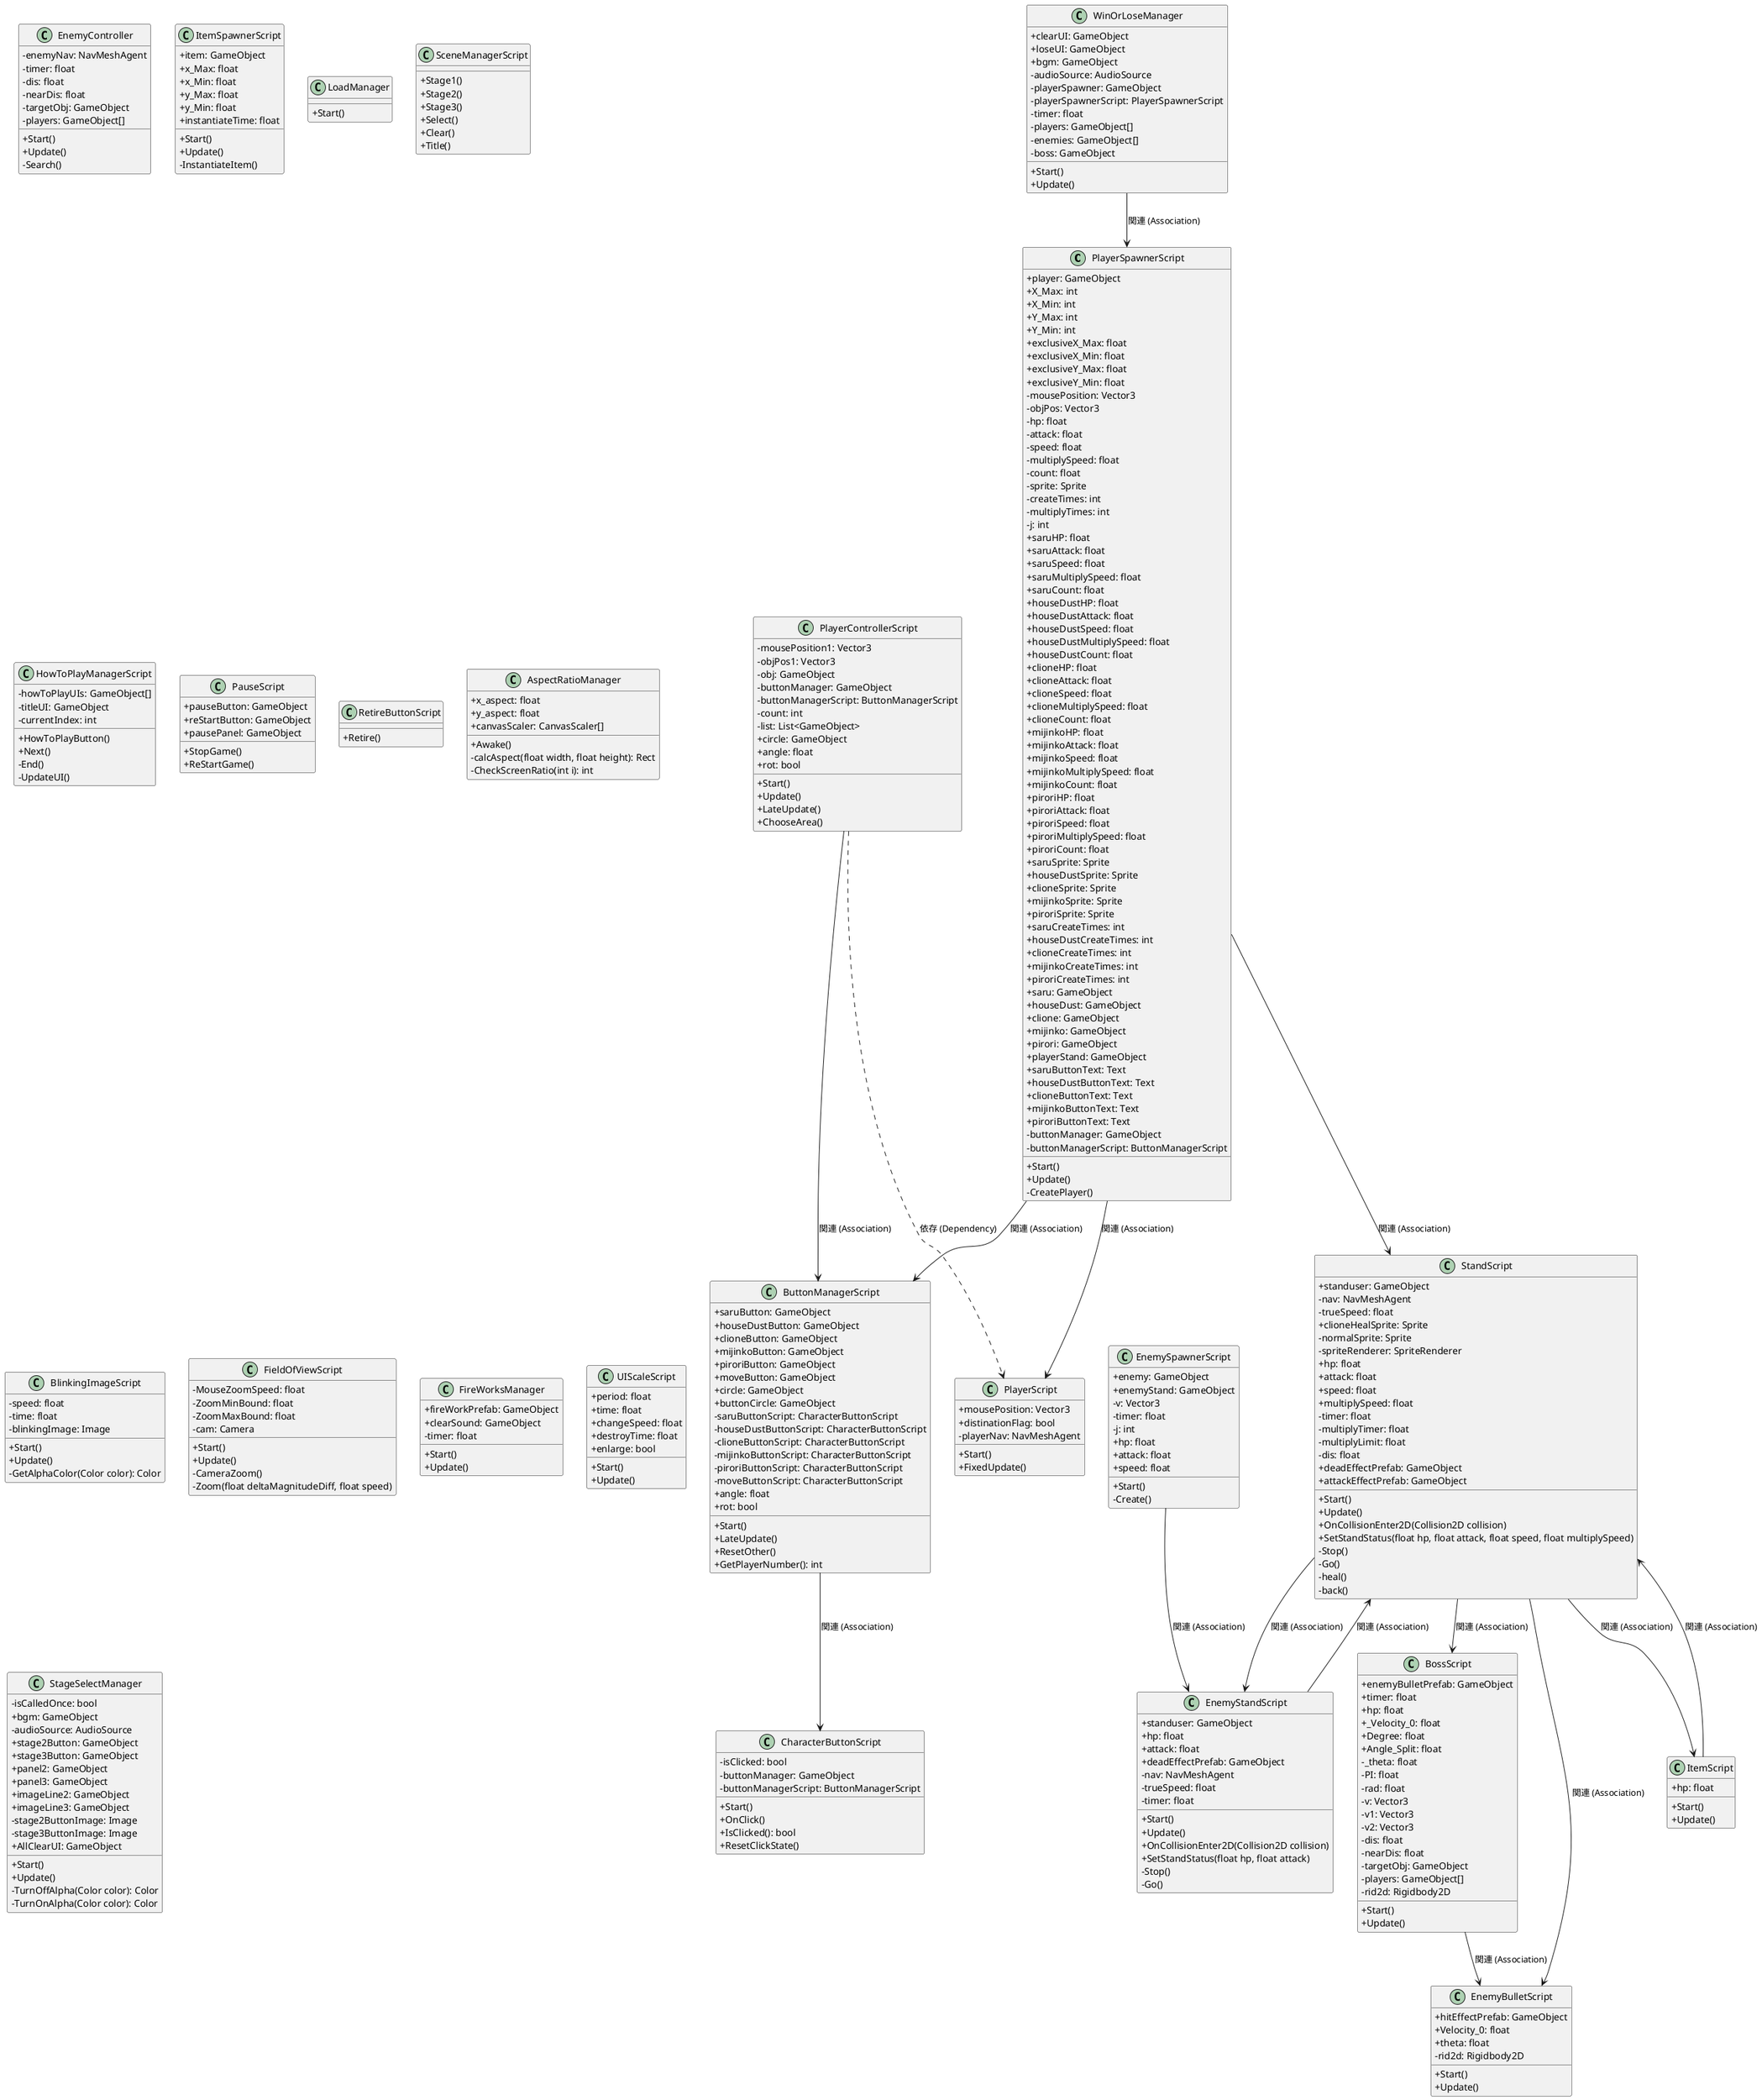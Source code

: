 ﻿@startuml Bacterians
skinparam classAttributeIconSize 0

class PlayerSpawnerScript {
    + player: GameObject
    + X_Max: int
    + X_Min: int
    + Y_Max: int
    + Y_Min: int
    + exclusiveX_Max: float
    + exclusiveX_Min: float
    + exclusiveY_Max: float
    + exclusiveY_Min: float
    - mousePosition: Vector3
    - objPos: Vector3
    - hp: float
    - attack: float
    - speed: float
    - multiplySpeed: float
    - count: float
    - sprite: Sprite
    - createTimes: int
    - multiplyTimes: int
    - j: int
    + saruHP: float
    + saruAttack: float
    + saruSpeed: float
    + saruMultiplySpeed: float
    + saruCount: float
    + houseDustHP: float
    + houseDustAttack: float
    + houseDustSpeed: float
    + houseDustMultiplySpeed: float
    + houseDustCount: float
    + clioneHP: float
    + clioneAttack: float
    + clioneSpeed: float
    + clioneMultiplySpeed: float
    + clioneCount: float
    + mijinkoHP: float
    + mijinkoAttack: float
    + mijinkoSpeed: float
    + mijinkoMultiplySpeed: float
    + mijinkoCount: float
    + piroriHP: float
    + piroriAttack: float
    + piroriSpeed: float
    + piroriMultiplySpeed: float
    + piroriCount: float
    + saruSprite: Sprite
    + houseDustSprite: Sprite
    + clioneSprite: Sprite
    + mijinkoSprite: Sprite
    + piroriSprite: Sprite
    + saruCreateTimes: int
    + houseDustCreateTimes: int
    + clioneCreateTimes: int
    + mijinkoCreateTimes: int
    + piroriCreateTimes: int
    + saru: GameObject
    + houseDust: GameObject
    + clione: GameObject
    + mijinko: GameObject
    + pirori: GameObject
    + playerStand: GameObject
    + saruButtonText: Text
    + houseDustButtonText: Text
    + clioneButtonText: Text
    + mijinkoButtonText: Text
    + piroriButtonText: Text
    - buttonManager: GameObject
    - buttonManagerScript: ButtonManagerScript
    + Start()
    + Update()
    - CreatePlayer()
}

class EnemySpawnerScript {
    + enemy: GameObject
    + enemyStand: GameObject
    - v: Vector3
    - timer: float
    - j: int
    + hp: float
    + attack: float
    + speed: float
    + Start()
    - Create()
}

class ButtonManagerScript{
    + saruButton: GameObject
    + houseDustButton: GameObject
    + clioneButton: GameObject
    + mijinkoButton: GameObject
    + piroriButton: GameObject
    + moveButton: GameObject
    + circle: GameObject
    + buttonCircle: GameObject
    - saruButtonScript: CharacterButtonScript
    - houseDustButtonScript: CharacterButtonScript
    - clioneButtonScript: CharacterButtonScript
    - mijinkoButtonScript: CharacterButtonScript
    - piroriButtonScript: CharacterButtonScript
    - moveButtonScript: CharacterButtonScript
    + angle: float
    + rot: bool
    + Start()
    + LateUpdate()
    + ResetOther()
    + GetPlayerNumber(): int
}

class PlayerControllerScript{
    - mousePosition1: Vector3
    - objPos1: Vector3
    - obj: GameObject
    - buttonManager: GameObject
    - buttonManagerScript: ButtonManagerScript
    - count: int
    - list: List<GameObject>
    + circle: GameObject
    + angle: float
    + rot: bool
    + Start()
    + Update()
    + LateUpdate()
    + ChooseArea()
}

class PlayerScript{
    + mousePosition: Vector3
    + distinationFlag: bool
    - playerNav: NavMeshAgent
    + Start()
    + FixedUpdate()
}

class EnemyController {
    - enemyNav: NavMeshAgent
    - timer: float
    - dis: float
    - nearDis: float
    - targetObj: GameObject
    - players: GameObject[]
    + Start()
    + Update()
    - Search()
}

class StandScript {
    + standuser: GameObject
    - nav: NavMeshAgent
    - trueSpeed: float
    + clioneHealSprite: Sprite
    - normalSprite: Sprite
    - spriteRenderer: SpriteRenderer
    + hp: float
    + attack: float
    + speed: float
    + multiplySpeed: float
    - timer: float
    - multiplyTimer: float
    - multiplyLimit: float
    - dis: float
    + deadEffectPrefab: GameObject
    + attackEffectPrefab: GameObject
    + Start()
    + Update()
    + OnCollisionEnter2D(Collision2D collision)
    + SetStandStatus(float hp, float attack, float speed, float multiplySpeed)
    - Stop()
    - Go()
    - heal()
    - back()
}

class EnemyStandScript {
    + standuser: GameObject
    + hp: float
    + attack: float
    + deadEffectPrefab: GameObject
    - nav: NavMeshAgent
    - trueSpeed: float
    - timer: float
    + Start()
    + Update()
    + OnCollisionEnter2D(Collision2D collision)
    + SetStandStatus(float hp, float attack)
    - Stop()
    - Go()
}

class BossScript {
    + enemyBulletPrefab: GameObject
    + timer: float
    + hp: float
    + _Velocity_0: float
    + Degree: float
    + Angle_Split: float
    - _theta: float
    - PI: float
    - rad: float
    - v: Vector3
    - v1: Vector3
    - v2: Vector3
    - dis: float
    - nearDis: float
    - targetObj: GameObject
    - players: GameObject[]
    - rid2d: Rigidbody2D
    + Start()
    + Update()
}

class EnemyBulletScript {
    + hitEffectPrefab: GameObject
    + Velocity_0: float
    + theta: float
    - rid2d: Rigidbody2D
    + Start()
    + Update()
}


class ItemScript {
    + hp: float
    + Start()
    + Update()
}

class ItemSpawnerScript {
    + item: GameObject
    + x_Max: float
    + x_Min: float
    + y_Max: float
    + y_Min: float
    + instantiateTime: float
    + Start()
    + Update()
    - InstantiateItem()
}


class LoadManager {
    + Start()
}

class WinOrLoseManager {
    + clearUI: GameObject
    + loseUI: GameObject
    + bgm: GameObject
    - audioSource: AudioSource
    - playerSpawner: GameObject
    - playerSpawnerScript: PlayerSpawnerScript
    - timer: float
    - players: GameObject[]
    - enemies: GameObject[]
    - boss: GameObject
    + Start()
    + Update()
}


class SceneManagerScript {
    + Stage1()
    + Stage2()
    + Stage3()
    + Select()
    + Clear()
    + Title()
}


class CharacterButtonScript{
    - isClicked: bool
    - buttonManager: GameObject
    - buttonManagerScript: ButtonManagerScript
    + Start()
    + OnClick()
    + IsClicked(): bool
    + ResetClickState()
}

class HowToPlayManagerScript {
    - howToPlayUIs: GameObject[]
    - titleUI: GameObject
    - currentIndex: int
    + HowToPlayButton()
    + Next()
    - End()
    - UpdateUI()
}

class PauseScript {
    + pauseButton: GameObject
    + reStartButton: GameObject
    + pausePanel: GameObject
    + StopGame()
    + ReStartGame()
}

class RetireButtonScript {
    + Retire()
}


class AspectRatioManager {
    + x_aspect: float
    + y_aspect: float
    + canvasScaler: CanvasScaler[]
    + Awake()
    - calcAspect(float width, float height): Rect
    - CheckScreenRatio(int i): int
}

class BlinkingImageScript {
    - speed: float
    - time: float
    - blinkingImage: Image
    + Start()
    + Update()
    - GetAlphaColor(Color color): Color
}

class FieldOfViewScript {
    - MouseZoomSpeed: float
    - ZoomMinBound: float
    - ZoomMaxBound: float
    - cam: Camera
    + Start()
    + Update()
    - CameraZoom()
    - Zoom(float deltaMagnitudeDiff, float speed)
}

class FireWorksManager {
    + fireWorkPrefab: GameObject
    + clearSound: GameObject
    - timer: float
    + Start()
    + Update()
}

class UIScaleScript {
    + period: float
    + time: float
    + changeSpeed: float
    + destroyTime: float
    + enlarge: bool
    + Start()
    + Update()
}


class StageSelectManager {
    - isCalledOnce: bool
    + bgm: GameObject
    - audioSource: AudioSource
    + stage2Button: GameObject
    + stage3Button: GameObject
    + panel2: GameObject
    + panel3: GameObject
    + imageLine2: GameObject
    + imageLine3: GameObject
    - stage2ButtonImage: Image
    - stage3ButtonImage: Image
    + AllClearUI: GameObject
    + Start()
    + Update()
    - TurnOffAlpha(Color color): Color
    - TurnOnAlpha(Color color): Color
}


ButtonManagerScript --> CharacterButtonScript : 関連 (Association)


PlayerControllerScript --> ButtonManagerScript : 関連 (Association)
PlayerControllerScript ..> PlayerScript : 依存 (Dependency)

BossScript --> EnemyBulletScript : 関連 (Association)
EnemySpawnerScript --> EnemyStandScript : 関連 (Association)

EnemyStandScript --> StandScript : 関連 (Association)
ItemScript --> StandScript : 関連 (Association)

WinOrLoseManager --> PlayerSpawnerScript : 関連 (Association)
StandScript --> EnemyStandScript : 関連 (Association)
StandScript --> BossScript : 関連 (Association)
StandScript --> EnemyBulletScript : 関連 (Association)
StandScript --> ItemScript : 関連 (Association)

PlayerSpawnerScript --> ButtonManagerScript : 関連 (Association)
PlayerSpawnerScript --> PlayerScript : 関連 (Association)
PlayerSpawnerScript --> StandScript : 関連 (Association)

@enduml